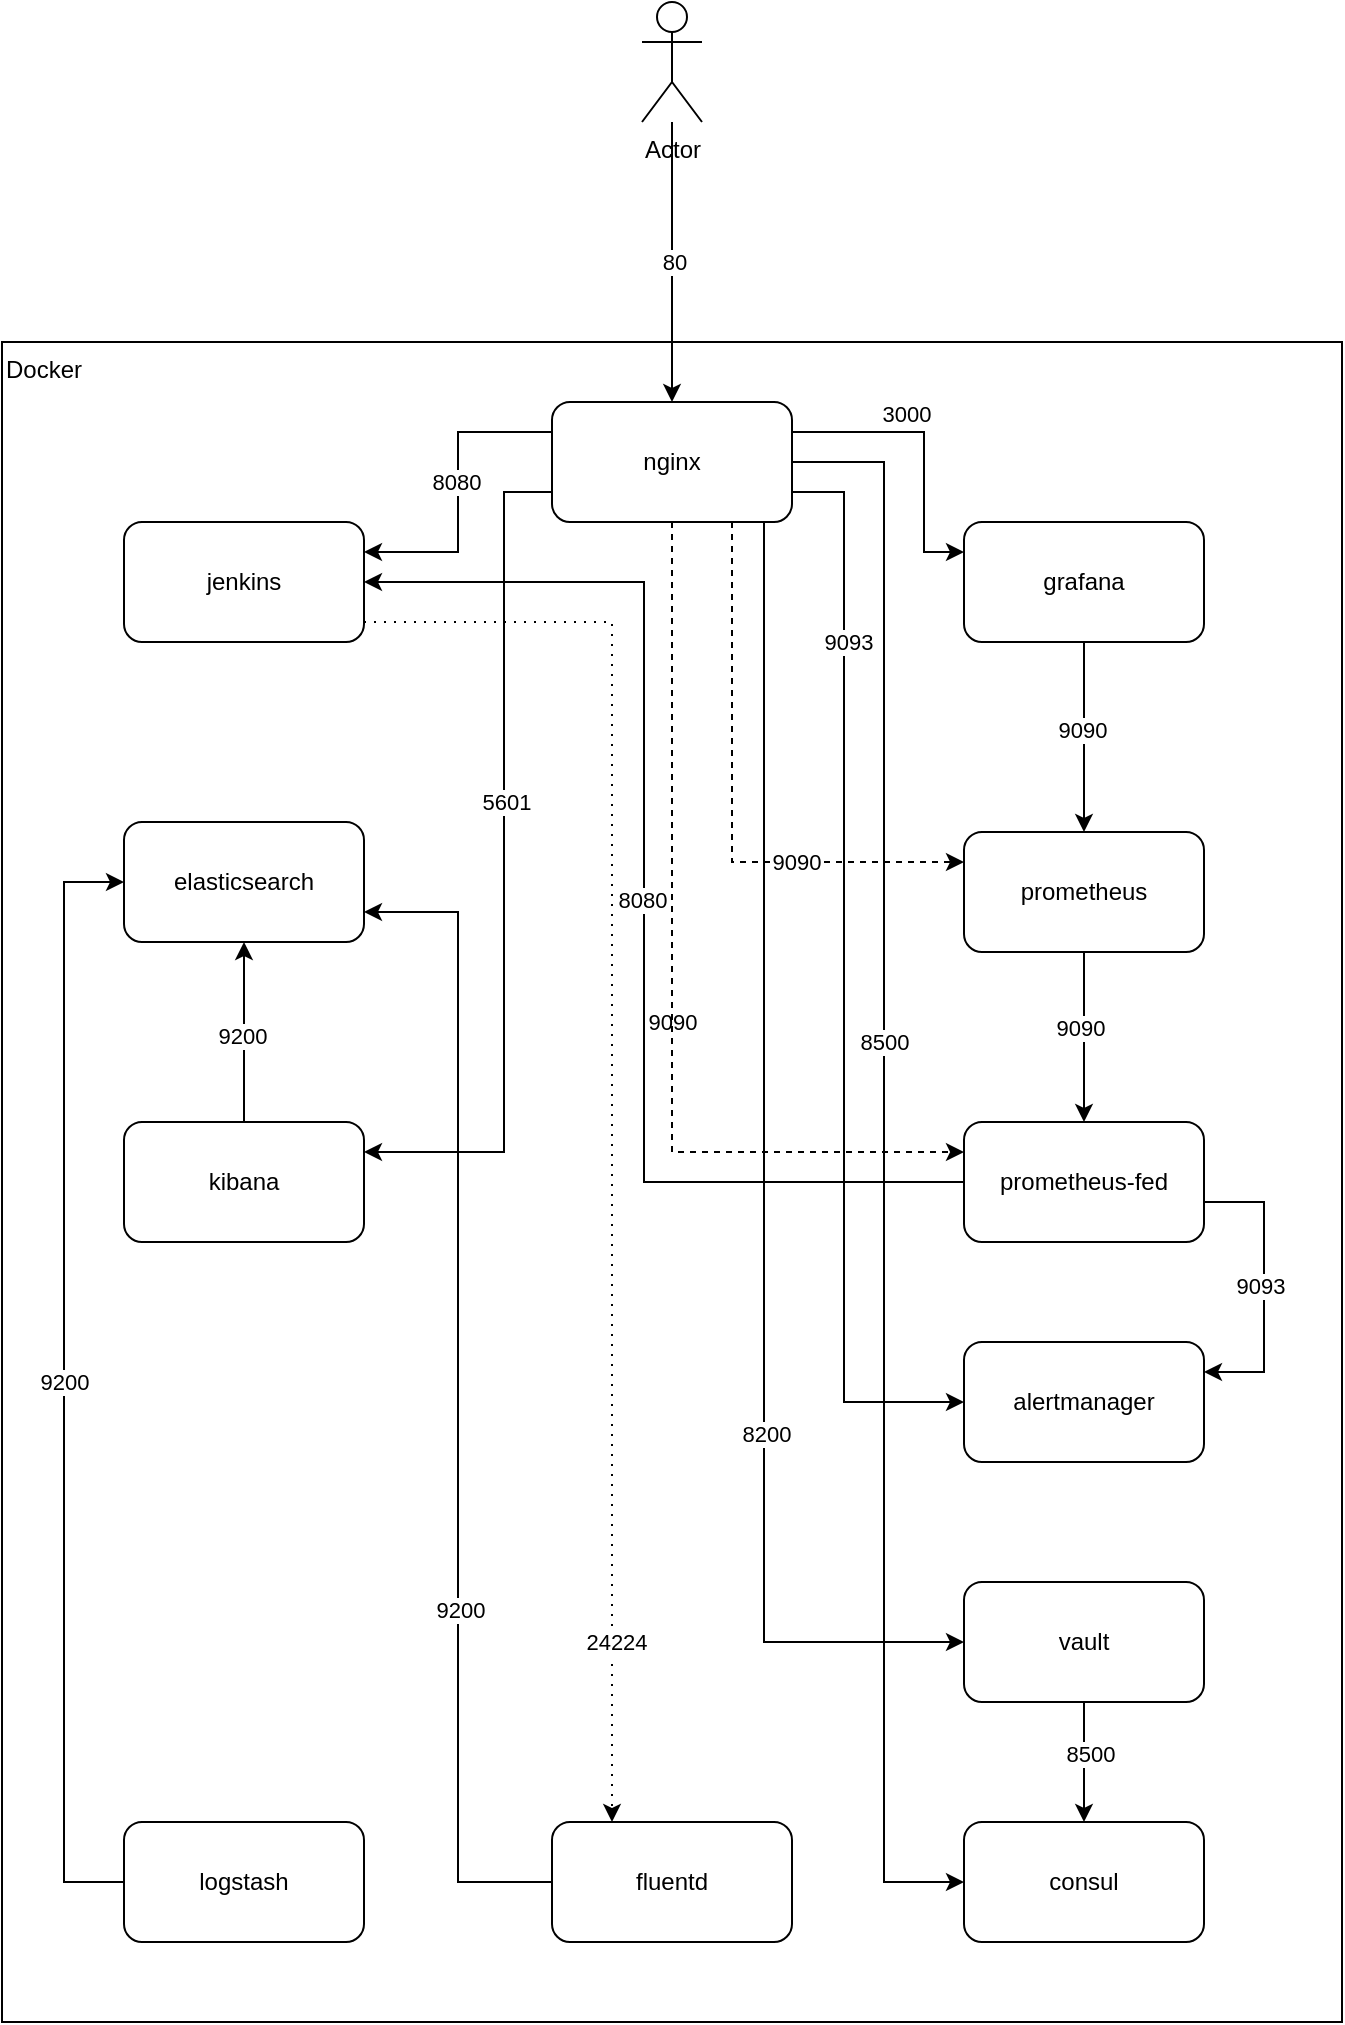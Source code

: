 <mxfile version="16.4.0" type="device"><diagram id="OTiGGHWo5XKhQ4NxsSo0" name="Page-1"><mxGraphModel dx="1106" dy="776" grid="1" gridSize="10" guides="1" tooltips="1" connect="1" arrows="1" fold="1" page="1" pageScale="1" pageWidth="827" pageHeight="1169" math="0" shadow="0"><root><mxCell id="0"/><mxCell id="1" parent="0"/><mxCell id="00u__rC7LjvEzyarCodA-2" value="Docker" style="rounded=0;whiteSpace=wrap;html=1;verticalAlign=top;align=left;" parent="1" vertex="1"><mxGeometry x="79" y="200" width="670" height="840" as="geometry"/></mxCell><mxCell id="CfjKA7PTfTR_ulklYEGw-4" style="edgeStyle=orthogonalEdgeStyle;rounded=0;orthogonalLoop=1;jettySize=auto;html=1;entryX=0.25;entryY=0;entryDx=0;entryDy=0;dashed=1;dashPattern=1 4;" parent="1" source="00u__rC7LjvEzyarCodA-1" target="CfjKA7PTfTR_ulklYEGw-1" edge="1"><mxGeometry relative="1" as="geometry"><Array as="points"><mxPoint x="384" y="340"/></Array></mxGeometry></mxCell><mxCell id="CfjKA7PTfTR_ulklYEGw-5" value="24224" style="edgeLabel;html=1;align=center;verticalAlign=middle;resizable=0;points=[];" parent="CfjKA7PTfTR_ulklYEGw-4" vertex="1" connectable="0"><mxGeometry x="0.431" y="2" relative="1" as="geometry"><mxPoint y="116" as="offset"/></mxGeometry></mxCell><mxCell id="00u__rC7LjvEzyarCodA-1" value="jenkins" style="rounded=1;whiteSpace=wrap;html=1;" parent="1" vertex="1"><mxGeometry x="140" y="290" width="120" height="60" as="geometry"/></mxCell><mxCell id="00u__rC7LjvEzyarCodA-13" style="edgeStyle=orthogonalEdgeStyle;rounded=0;orthogonalLoop=1;jettySize=auto;html=1;entryX=1;entryY=0.25;entryDx=0;entryDy=0;exitX=0;exitY=0.25;exitDx=0;exitDy=0;" parent="1" source="0bS1uEtkitNl1hSqupGz-5" target="00u__rC7LjvEzyarCodA-1" edge="1"><mxGeometry relative="1" as="geometry"/></mxCell><mxCell id="AIlZziSYGVUIbFPCbc-s-2" value="8080" style="edgeLabel;html=1;align=center;verticalAlign=middle;resizable=0;points=[];" parent="00u__rC7LjvEzyarCodA-13" vertex="1" connectable="0"><mxGeometry x="0.32" y="-1" relative="1" as="geometry"><mxPoint y="-30" as="offset"/></mxGeometry></mxCell><mxCell id="00u__rC7LjvEzyarCodA-14" style="edgeStyle=orthogonalEdgeStyle;rounded=0;orthogonalLoop=1;jettySize=auto;html=1;entryX=0;entryY=0.25;entryDx=0;entryDy=0;exitX=1;exitY=0.25;exitDx=0;exitDy=0;" parent="1" source="0bS1uEtkitNl1hSqupGz-5" target="00u__rC7LjvEzyarCodA-7" edge="1"><mxGeometry relative="1" as="geometry"><Array as="points"><mxPoint x="540" y="245"/><mxPoint x="540" y="305"/></Array></mxGeometry></mxCell><mxCell id="AIlZziSYGVUIbFPCbc-s-1" value="3000" style="edgeLabel;html=1;align=center;verticalAlign=middle;resizable=0;points=[];" parent="00u__rC7LjvEzyarCodA-14" vertex="1" connectable="0"><mxGeometry x="-0.104" y="2" relative="1" as="geometry"><mxPoint x="-9" y="-7" as="offset"/></mxGeometry></mxCell><mxCell id="00u__rC7LjvEzyarCodA-15" style="edgeStyle=orthogonalEdgeStyle;rounded=0;orthogonalLoop=1;jettySize=auto;html=1;entryX=1;entryY=0.25;entryDx=0;entryDy=0;exitX=0;exitY=0.75;exitDx=0;exitDy=0;" parent="1" source="0bS1uEtkitNl1hSqupGz-5" target="00u__rC7LjvEzyarCodA-6" edge="1"><mxGeometry relative="1" as="geometry"><Array as="points"><mxPoint x="330" y="275"/><mxPoint x="330" y="605"/></Array></mxGeometry></mxCell><mxCell id="AIlZziSYGVUIbFPCbc-s-7" value="5601" style="edgeLabel;html=1;align=center;verticalAlign=middle;resizable=0;points=[];" parent="00u__rC7LjvEzyarCodA-15" vertex="1" connectable="0"><mxGeometry x="-0.618" y="1" relative="1" as="geometry"><mxPoint y="98" as="offset"/></mxGeometry></mxCell><mxCell id="00u__rC7LjvEzyarCodA-16" style="edgeStyle=orthogonalEdgeStyle;rounded=0;orthogonalLoop=1;jettySize=auto;html=1;entryX=0;entryY=0.25;entryDx=0;entryDy=0;dashed=1;exitX=0.75;exitY=1;exitDx=0;exitDy=0;" parent="1" source="0bS1uEtkitNl1hSqupGz-5" target="00u__rC7LjvEzyarCodA-8" edge="1"><mxGeometry relative="1" as="geometry"><Array as="points"><mxPoint x="444" y="460"/></Array></mxGeometry></mxCell><mxCell id="AIlZziSYGVUIbFPCbc-s-3" value="9090" style="edgeLabel;html=1;align=center;verticalAlign=middle;resizable=0;points=[];" parent="00u__rC7LjvEzyarCodA-16" vertex="1" connectable="0"><mxGeometry x="0.381" y="3" relative="1" as="geometry"><mxPoint x="-58" y="83" as="offset"/></mxGeometry></mxCell><mxCell id="0bS1uEtkitNl1hSqupGz-10" value="9090" style="edgeLabel;html=1;align=center;verticalAlign=middle;resizable=0;points=[];" parent="00u__rC7LjvEzyarCodA-16" vertex="1" connectable="0"><mxGeometry x="0.413" relative="1" as="geometry"><mxPoint as="offset"/></mxGeometry></mxCell><mxCell id="00u__rC7LjvEzyarCodA-17" style="edgeStyle=orthogonalEdgeStyle;rounded=0;orthogonalLoop=1;jettySize=auto;html=1;entryX=0;entryY=0.25;entryDx=0;entryDy=0;dashed=1;exitX=0.5;exitY=1;exitDx=0;exitDy=0;" parent="1" source="0bS1uEtkitNl1hSqupGz-5" target="00u__rC7LjvEzyarCodA-9" edge="1"><mxGeometry relative="1" as="geometry"><Array as="points"><mxPoint x="414" y="605"/></Array></mxGeometry></mxCell><mxCell id="AIlZziSYGVUIbFPCbc-s-4" value="9091" style="edgeLabel;html=1;align=center;verticalAlign=middle;resizable=0;points=[];" parent="00u__rC7LjvEzyarCodA-17" vertex="1" connectable="0"><mxGeometry x="0.508" y="-1" relative="1" as="geometry"><mxPoint y="-366" as="offset"/></mxGeometry></mxCell><mxCell id="vjiG-3XVL7cWX_n4T2IG-2" style="edgeStyle=orthogonalEdgeStyle;rounded=0;orthogonalLoop=1;jettySize=auto;html=1;entryX=0;entryY=0.5;entryDx=0;entryDy=0;exitX=1;exitY=0.75;exitDx=0;exitDy=0;" parent="1" source="0bS1uEtkitNl1hSqupGz-5" target="vjiG-3XVL7cWX_n4T2IG-1" edge="1"><mxGeometry relative="1" as="geometry"><Array as="points"><mxPoint x="500" y="275"/><mxPoint x="500" y="730"/></Array></mxGeometry></mxCell><mxCell id="vjiG-3XVL7cWX_n4T2IG-3" value="9093" style="edgeLabel;html=1;align=center;verticalAlign=middle;resizable=0;points=[];" parent="vjiG-3XVL7cWX_n4T2IG-2" vertex="1" connectable="0"><mxGeometry x="-0.626" y="2" relative="1" as="geometry"><mxPoint as="offset"/></mxGeometry></mxCell><mxCell id="0bS1uEtkitNl1hSqupGz-8" style="edgeStyle=orthogonalEdgeStyle;rounded=0;orthogonalLoop=1;jettySize=auto;html=1;" parent="1" source="00u__rC7LjvEzyarCodA-3" target="0bS1uEtkitNl1hSqupGz-5" edge="1"><mxGeometry relative="1" as="geometry"/></mxCell><mxCell id="0bS1uEtkitNl1hSqupGz-9" value="80" style="edgeLabel;html=1;align=center;verticalAlign=middle;resizable=0;points=[];" parent="0bS1uEtkitNl1hSqupGz-8" vertex="1" connectable="0"><mxGeometry y="1" relative="1" as="geometry"><mxPoint as="offset"/></mxGeometry></mxCell><mxCell id="00u__rC7LjvEzyarCodA-3" value="Actor" style="shape=umlActor;verticalLabelPosition=bottom;verticalAlign=top;html=1;outlineConnect=0;" parent="1" vertex="1"><mxGeometry x="399" y="30" width="30" height="60" as="geometry"/></mxCell><mxCell id="00u__rC7LjvEzyarCodA-5" value="elasticsearch" style="rounded=1;whiteSpace=wrap;html=1;" parent="1" vertex="1"><mxGeometry x="140" y="440" width="120" height="60" as="geometry"/></mxCell><mxCell id="00u__rC7LjvEzyarCodA-18" style="edgeStyle=orthogonalEdgeStyle;rounded=0;orthogonalLoop=1;jettySize=auto;html=1;" parent="1" source="00u__rC7LjvEzyarCodA-6" target="00u__rC7LjvEzyarCodA-5" edge="1"><mxGeometry relative="1" as="geometry"/></mxCell><mxCell id="AUN51JLNx6FcMosrRLsU-1" value="9200" style="edgeLabel;html=1;align=center;verticalAlign=middle;resizable=0;points=[];" parent="00u__rC7LjvEzyarCodA-18" vertex="1" connectable="0"><mxGeometry x="-0.044" y="1" relative="1" as="geometry"><mxPoint as="offset"/></mxGeometry></mxCell><mxCell id="00u__rC7LjvEzyarCodA-6" value="kibana" style="rounded=1;whiteSpace=wrap;html=1;" parent="1" vertex="1"><mxGeometry x="140" y="590" width="120" height="60" as="geometry"/></mxCell><mxCell id="00u__rC7LjvEzyarCodA-11" style="edgeStyle=orthogonalEdgeStyle;rounded=0;orthogonalLoop=1;jettySize=auto;html=1;entryX=0.5;entryY=0;entryDx=0;entryDy=0;" parent="1" source="00u__rC7LjvEzyarCodA-7" target="00u__rC7LjvEzyarCodA-8" edge="1"><mxGeometry relative="1" as="geometry"/></mxCell><mxCell id="AIlZziSYGVUIbFPCbc-s-5" value="9090" style="edgeLabel;html=1;align=center;verticalAlign=middle;resizable=0;points=[];" parent="00u__rC7LjvEzyarCodA-11" vertex="1" connectable="0"><mxGeometry x="-0.074" y="-1" relative="1" as="geometry"><mxPoint as="offset"/></mxGeometry></mxCell><mxCell id="00u__rC7LjvEzyarCodA-7" value="grafana" style="rounded=1;whiteSpace=wrap;html=1;" parent="1" vertex="1"><mxGeometry x="560" y="290" width="120" height="60" as="geometry"/></mxCell><mxCell id="00u__rC7LjvEzyarCodA-10" style="edgeStyle=orthogonalEdgeStyle;rounded=0;orthogonalLoop=1;jettySize=auto;html=1;" parent="1" source="00u__rC7LjvEzyarCodA-8" target="00u__rC7LjvEzyarCodA-9" edge="1"><mxGeometry relative="1" as="geometry"/></mxCell><mxCell id="AIlZziSYGVUIbFPCbc-s-6" value="9090" style="edgeLabel;html=1;align=center;verticalAlign=middle;resizable=0;points=[];" parent="00u__rC7LjvEzyarCodA-10" vertex="1" connectable="0"><mxGeometry x="-0.106" y="-2" relative="1" as="geometry"><mxPoint as="offset"/></mxGeometry></mxCell><mxCell id="00u__rC7LjvEzyarCodA-8" value="prometheus" style="rounded=1;whiteSpace=wrap;html=1;" parent="1" vertex="1"><mxGeometry x="560" y="445" width="120" height="60" as="geometry"/></mxCell><mxCell id="00u__rC7LjvEzyarCodA-12" style="edgeStyle=orthogonalEdgeStyle;rounded=0;orthogonalLoop=1;jettySize=auto;html=1;entryX=1;entryY=0.5;entryDx=0;entryDy=0;" parent="1" source="00u__rC7LjvEzyarCodA-9" target="00u__rC7LjvEzyarCodA-1" edge="1"><mxGeometry relative="1" as="geometry"><Array as="points"><mxPoint x="400" y="620"/><mxPoint x="400" y="320"/></Array></mxGeometry></mxCell><mxCell id="AIlZziSYGVUIbFPCbc-s-8" value="8080" style="edgeLabel;html=1;align=center;verticalAlign=middle;resizable=0;points=[];" parent="00u__rC7LjvEzyarCodA-12" vertex="1" connectable="0"><mxGeometry x="0.005" y="1" relative="1" as="geometry"><mxPoint as="offset"/></mxGeometry></mxCell><mxCell id="vjiG-3XVL7cWX_n4T2IG-4" style="edgeStyle=orthogonalEdgeStyle;rounded=0;orthogonalLoop=1;jettySize=auto;html=1;entryX=1;entryY=0.25;entryDx=0;entryDy=0;" parent="1" source="00u__rC7LjvEzyarCodA-9" target="vjiG-3XVL7cWX_n4T2IG-1" edge="1"><mxGeometry relative="1" as="geometry"><Array as="points"><mxPoint x="710" y="630"/><mxPoint x="710" y="715"/></Array></mxGeometry></mxCell><mxCell id="vjiG-3XVL7cWX_n4T2IG-6" value="9093" style="edgeLabel;html=1;align=center;verticalAlign=middle;resizable=0;points=[];" parent="vjiG-3XVL7cWX_n4T2IG-4" vertex="1" connectable="0"><mxGeometry x="-0.008" y="-2" relative="1" as="geometry"><mxPoint as="offset"/></mxGeometry></mxCell><mxCell id="00u__rC7LjvEzyarCodA-9" value="prometheus-fed" style="rounded=1;whiteSpace=wrap;html=1;" parent="1" vertex="1"><mxGeometry x="560" y="590" width="120" height="60" as="geometry"/></mxCell><mxCell id="CfjKA7PTfTR_ulklYEGw-6" value="9200" style="edgeStyle=orthogonalEdgeStyle;rounded=0;orthogonalLoop=1;jettySize=auto;html=1;entryX=0;entryY=0.5;entryDx=0;entryDy=0;exitX=0;exitY=0.5;exitDx=0;exitDy=0;" parent="1" source="J_PnEcBGdzFDpCsz1Ra3-1" target="00u__rC7LjvEzyarCodA-5" edge="1"><mxGeometry relative="1" as="geometry"><Array as="points"><mxPoint x="110" y="970"/><mxPoint x="110" y="470"/></Array></mxGeometry></mxCell><mxCell id="J_PnEcBGdzFDpCsz1Ra3-1" value="logstash" style="rounded=1;whiteSpace=wrap;html=1;" parent="1" vertex="1"><mxGeometry x="140" y="940" width="120" height="60" as="geometry"/></mxCell><mxCell id="CfjKA7PTfTR_ulklYEGw-2" style="edgeStyle=orthogonalEdgeStyle;rounded=0;orthogonalLoop=1;jettySize=auto;html=1;entryX=1;entryY=0.75;entryDx=0;entryDy=0;" parent="1" source="CfjKA7PTfTR_ulklYEGw-1" target="00u__rC7LjvEzyarCodA-5" edge="1"><mxGeometry relative="1" as="geometry"/></mxCell><mxCell id="CfjKA7PTfTR_ulklYEGw-3" value="9200" style="edgeLabel;html=1;align=center;verticalAlign=middle;resizable=0;points=[];" parent="CfjKA7PTfTR_ulklYEGw-2" vertex="1" connectable="0"><mxGeometry x="-0.367" y="-1" relative="1" as="geometry"><mxPoint as="offset"/></mxGeometry></mxCell><mxCell id="CfjKA7PTfTR_ulklYEGw-1" value="fluentd" style="rounded=1;whiteSpace=wrap;html=1;" parent="1" vertex="1"><mxGeometry x="354" y="940" width="120" height="60" as="geometry"/></mxCell><mxCell id="vjiG-3XVL7cWX_n4T2IG-1" value="alertmanager" style="rounded=1;whiteSpace=wrap;html=1;" parent="1" vertex="1"><mxGeometry x="560" y="700" width="120" height="60" as="geometry"/></mxCell><mxCell id="IbRkuL_VhCxg1BvjfrPY-3" style="edgeStyle=orthogonalEdgeStyle;rounded=0;orthogonalLoop=1;jettySize=auto;html=1;entryX=0;entryY=0.5;entryDx=0;entryDy=0;" edge="1" parent="1" source="0bS1uEtkitNl1hSqupGz-5" target="IbRkuL_VhCxg1BvjfrPY-1"><mxGeometry relative="1" as="geometry"><Array as="points"><mxPoint x="460" y="850"/></Array></mxGeometry></mxCell><mxCell id="IbRkuL_VhCxg1BvjfrPY-5" value="8200" style="edgeLabel;html=1;align=center;verticalAlign=middle;resizable=0;points=[];" vertex="1" connectable="0" parent="IbRkuL_VhCxg1BvjfrPY-3"><mxGeometry x="0.382" y="1" relative="1" as="geometry"><mxPoint as="offset"/></mxGeometry></mxCell><mxCell id="IbRkuL_VhCxg1BvjfrPY-4" value="8500" style="edgeStyle=orthogonalEdgeStyle;rounded=0;orthogonalLoop=1;jettySize=auto;html=1;entryX=0;entryY=0.5;entryDx=0;entryDy=0;" edge="1" parent="1" source="0bS1uEtkitNl1hSqupGz-5" target="IbRkuL_VhCxg1BvjfrPY-2"><mxGeometry x="-0.156" relative="1" as="geometry"><Array as="points"><mxPoint x="520" y="260"/><mxPoint x="520" y="970"/></Array><mxPoint as="offset"/></mxGeometry></mxCell><mxCell id="0bS1uEtkitNl1hSqupGz-5" value="nginx" style="rounded=1;whiteSpace=wrap;html=1;" parent="1" vertex="1"><mxGeometry x="354" y="230" width="120" height="60" as="geometry"/></mxCell><mxCell id="IbRkuL_VhCxg1BvjfrPY-6" style="edgeStyle=orthogonalEdgeStyle;rounded=0;orthogonalLoop=1;jettySize=auto;html=1;entryX=0.5;entryY=0;entryDx=0;entryDy=0;" edge="1" parent="1" source="IbRkuL_VhCxg1BvjfrPY-1" target="IbRkuL_VhCxg1BvjfrPY-2"><mxGeometry relative="1" as="geometry"/></mxCell><mxCell id="IbRkuL_VhCxg1BvjfrPY-7" value="8500" style="edgeLabel;html=1;align=center;verticalAlign=middle;resizable=0;points=[];" vertex="1" connectable="0" parent="IbRkuL_VhCxg1BvjfrPY-6"><mxGeometry x="-0.133" y="3" relative="1" as="geometry"><mxPoint as="offset"/></mxGeometry></mxCell><mxCell id="IbRkuL_VhCxg1BvjfrPY-1" value="vault" style="rounded=1;whiteSpace=wrap;html=1;" vertex="1" parent="1"><mxGeometry x="560" y="820" width="120" height="60" as="geometry"/></mxCell><mxCell id="IbRkuL_VhCxg1BvjfrPY-2" value="consul" style="rounded=1;whiteSpace=wrap;html=1;" vertex="1" parent="1"><mxGeometry x="560" y="940" width="120" height="60" as="geometry"/></mxCell></root></mxGraphModel></diagram></mxfile>